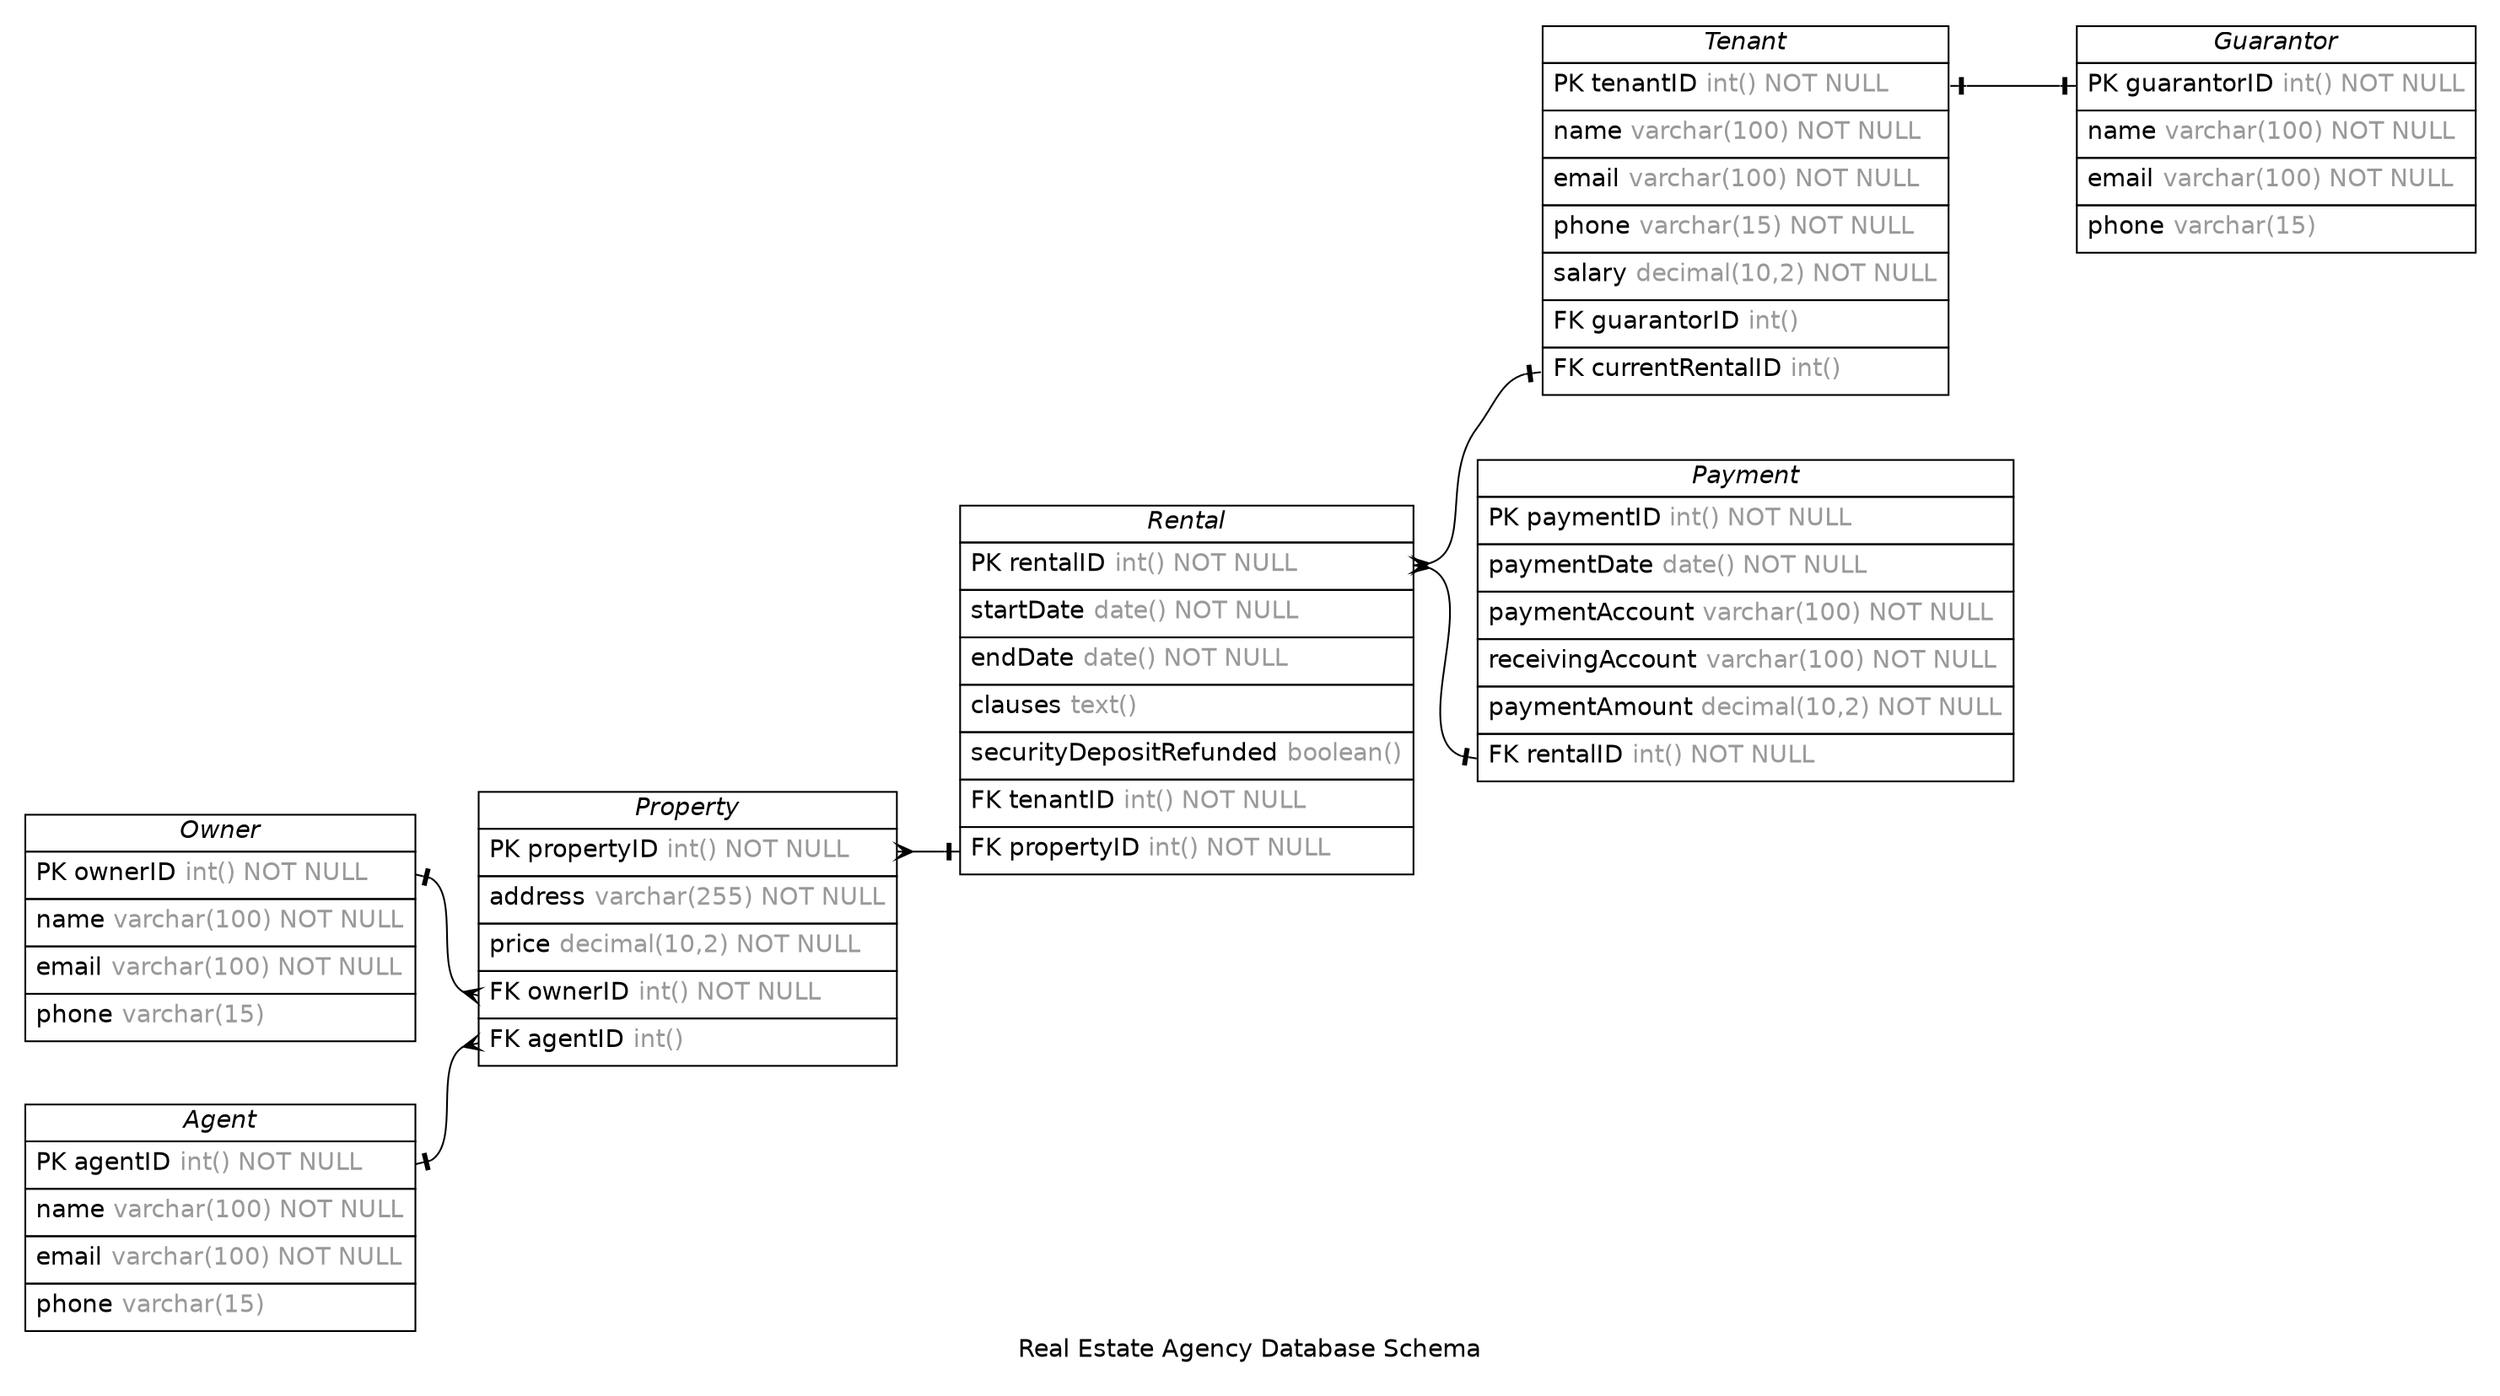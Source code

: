 /* created with ERDot < https://github.com/ehne/ERDot > */
digraph G {
    graph [
        nodesep=0.5;
        rankdir="LR";
        concentrate=true;
        splines="spline";
        fontname="Helvetica";
        pad="0.2,0.2",
        label="Real Estate Agency Database Schema",
        
    ];
    
    node [shape=plain, fontname="Helvetica"];
    edge [
        dir=both,
        fontsize=12,
        arrowsize=0.9,
        penwidth=1.0,
        labelangle=32,
        labeldistance=1.8,
        fontname="Helvetica"
    ];
    
    "Agent" [ label=<
        <table border="0" cellborder="1" cellspacing="0" >
        <tr><td><i>Agent</i></td></tr>
        <tr><td port="agentID" align="left" cellpadding="5">PK agentID <font color="grey60">int() NOT NULL</font></td></tr>
        <tr><td port="name" align="left" cellpadding="5">name <font color="grey60">varchar(100) NOT NULL</font></td></tr>
        <tr><td port="email" align="left" cellpadding="5">email <font color="grey60">varchar(100) NOT NULL</font></td></tr>
        <tr><td port="phone" align="left" cellpadding="5">phone <font color="grey60">varchar(15)</font></td></tr>
    </table>>];
    "Tenant" [ label=<
        <table border="0" cellborder="1" cellspacing="0" >
        <tr><td><i>Tenant</i></td></tr>
        <tr><td port="tenantID" align="left" cellpadding="5">PK tenantID <font color="grey60">int() NOT NULL</font></td></tr>
        <tr><td port="name" align="left" cellpadding="5">name <font color="grey60">varchar(100) NOT NULL</font></td></tr>
        <tr><td port="email" align="left" cellpadding="5">email <font color="grey60">varchar(100) NOT NULL</font></td></tr>
        <tr><td port="phone" align="left" cellpadding="5">phone <font color="grey60">varchar(15) NOT NULL</font></td></tr>
        <tr><td port="salary" align="left" cellpadding="5">salary <font color="grey60">decimal(10,2) NOT NULL</font></td></tr>
        <tr><td port="guarantorID" align="left" cellpadding="5">FK guarantorID <font color="grey60">int()</font></td></tr>
        <tr><td port="currentRentalID" align="left" cellpadding="5">FK currentRentalID <font color="grey60">int()</font></td></tr>
    </table>>];
    "Guarantor" [ label=<
        <table border="0" cellborder="1" cellspacing="0" >
        <tr><td><i>Guarantor</i></td></tr>
        <tr><td port="guarantorID" align="left" cellpadding="5">PK guarantorID <font color="grey60">int() NOT NULL</font></td></tr>
        <tr><td port="name" align="left" cellpadding="5">name <font color="grey60">varchar(100) NOT NULL</font></td></tr>
        <tr><td port="email" align="left" cellpadding="5">email <font color="grey60">varchar(100) NOT NULL</font></td></tr>
        <tr><td port="phone" align="left" cellpadding="5">phone <font color="grey60">varchar(15)</font></td></tr>
    </table>>];
    "Property" [ label=<
        <table border="0" cellborder="1" cellspacing="0" >
        <tr><td><i>Property</i></td></tr>
        <tr><td port="propertyID" align="left" cellpadding="5">PK propertyID <font color="grey60">int() NOT NULL</font></td></tr>
        <tr><td port="address" align="left" cellpadding="5">address <font color="grey60">varchar(255) NOT NULL</font></td></tr>
        <tr><td port="price" align="left" cellpadding="5">price <font color="grey60">decimal(10,2) NOT NULL</font></td></tr>
        <tr><td port="ownerID" align="left" cellpadding="5">FK ownerID <font color="grey60">int() NOT NULL</font></td></tr>
        <tr><td port="agentID" align="left" cellpadding="5">FK agentID <font color="grey60">int()</font></td></tr>
    </table>>];
    "Owner" [ label=<
        <table border="0" cellborder="1" cellspacing="0" >
        <tr><td><i>Owner</i></td></tr>
        <tr><td port="ownerID" align="left" cellpadding="5">PK ownerID <font color="grey60">int() NOT NULL</font></td></tr>
        <tr><td port="name" align="left" cellpadding="5">name <font color="grey60">varchar(100) NOT NULL</font></td></tr>
        <tr><td port="email" align="left" cellpadding="5">email <font color="grey60">varchar(100) NOT NULL</font></td></tr>
        <tr><td port="phone" align="left" cellpadding="5">phone <font color="grey60">varchar(15)</font></td></tr>
    </table>>];
    "Rental" [ label=<
        <table border="0" cellborder="1" cellspacing="0" >
        <tr><td><i>Rental</i></td></tr>
        <tr><td port="rentalID" align="left" cellpadding="5">PK rentalID <font color="grey60">int() NOT NULL</font></td></tr>
        <tr><td port="startDate" align="left" cellpadding="5">startDate <font color="grey60">date() NOT NULL</font></td></tr>
        <tr><td port="endDate" align="left" cellpadding="5">endDate <font color="grey60">date() NOT NULL</font></td></tr>
        <tr><td port="clauses" align="left" cellpadding="5">clauses <font color="grey60">text()</font></td></tr>
        <tr><td port="securityDepositRefunded" align="left" cellpadding="5">securityDepositRefunded <font color="grey60">boolean()</font></td></tr>
        <tr><td port="tenantID" align="left" cellpadding="5">FK tenantID <font color="grey60">int() NOT NULL</font></td></tr>
        <tr><td port="propertyID" align="left" cellpadding="5">FK propertyID <font color="grey60">int() NOT NULL</font></td></tr>
    </table>>];
    "Payment" [ label=<
        <table border="0" cellborder="1" cellspacing="0" >
        <tr><td><i>Payment</i></td></tr>
        <tr><td port="paymentID" align="left" cellpadding="5">PK paymentID <font color="grey60">int() NOT NULL</font></td></tr>
        <tr><td port="paymentDate" align="left" cellpadding="5">paymentDate <font color="grey60">date() NOT NULL</font></td></tr>
        <tr><td port="paymentAccount" align="left" cellpadding="5">paymentAccount <font color="grey60">varchar(100) NOT NULL</font></td></tr>
        <tr><td port="receivingAccount" align="left" cellpadding="5">receivingAccount <font color="grey60">varchar(100) NOT NULL</font></td></tr>
        <tr><td port="paymentAmount" align="left" cellpadding="5">paymentAmount <font color="grey60">decimal(10,2) NOT NULL</font></td></tr>
        <tr><td port="rentalID" align="left" cellpadding="5">FK rentalID <font color="grey60">int() NOT NULL</font></td></tr>
    </table>>];

    
    "Agent":"agentID"->"Property":"agentID" [
        arrowhead=ocrow,

        arrowtail=noneotee,
    ];

    
    "Owner":"ownerID"->"Property":"ownerID" [
        arrowhead=ocrow,

        arrowtail=noneotee,
    ];

    
    "Property":"propertyID"->"Rental":"propertyID" [
        arrowhead=noneotee,

        arrowtail=ocrow,
    ];

    
    "Rental":"rentalID"->"Tenant":"currentRentalID" [
        arrowhead=noneotee,

        arrowtail=ocrow,
    ];

    
    "Tenant":"tenantID"->"Guarantor":"guarantorID" [
        arrowhead=noneotee,

        arrowtail=noneotee,
    ];

    
    "Rental":"rentalID"->"Payment":"rentalID" [
        arrowhead=noneotee,

        arrowtail=ocrow,
    ];
}
